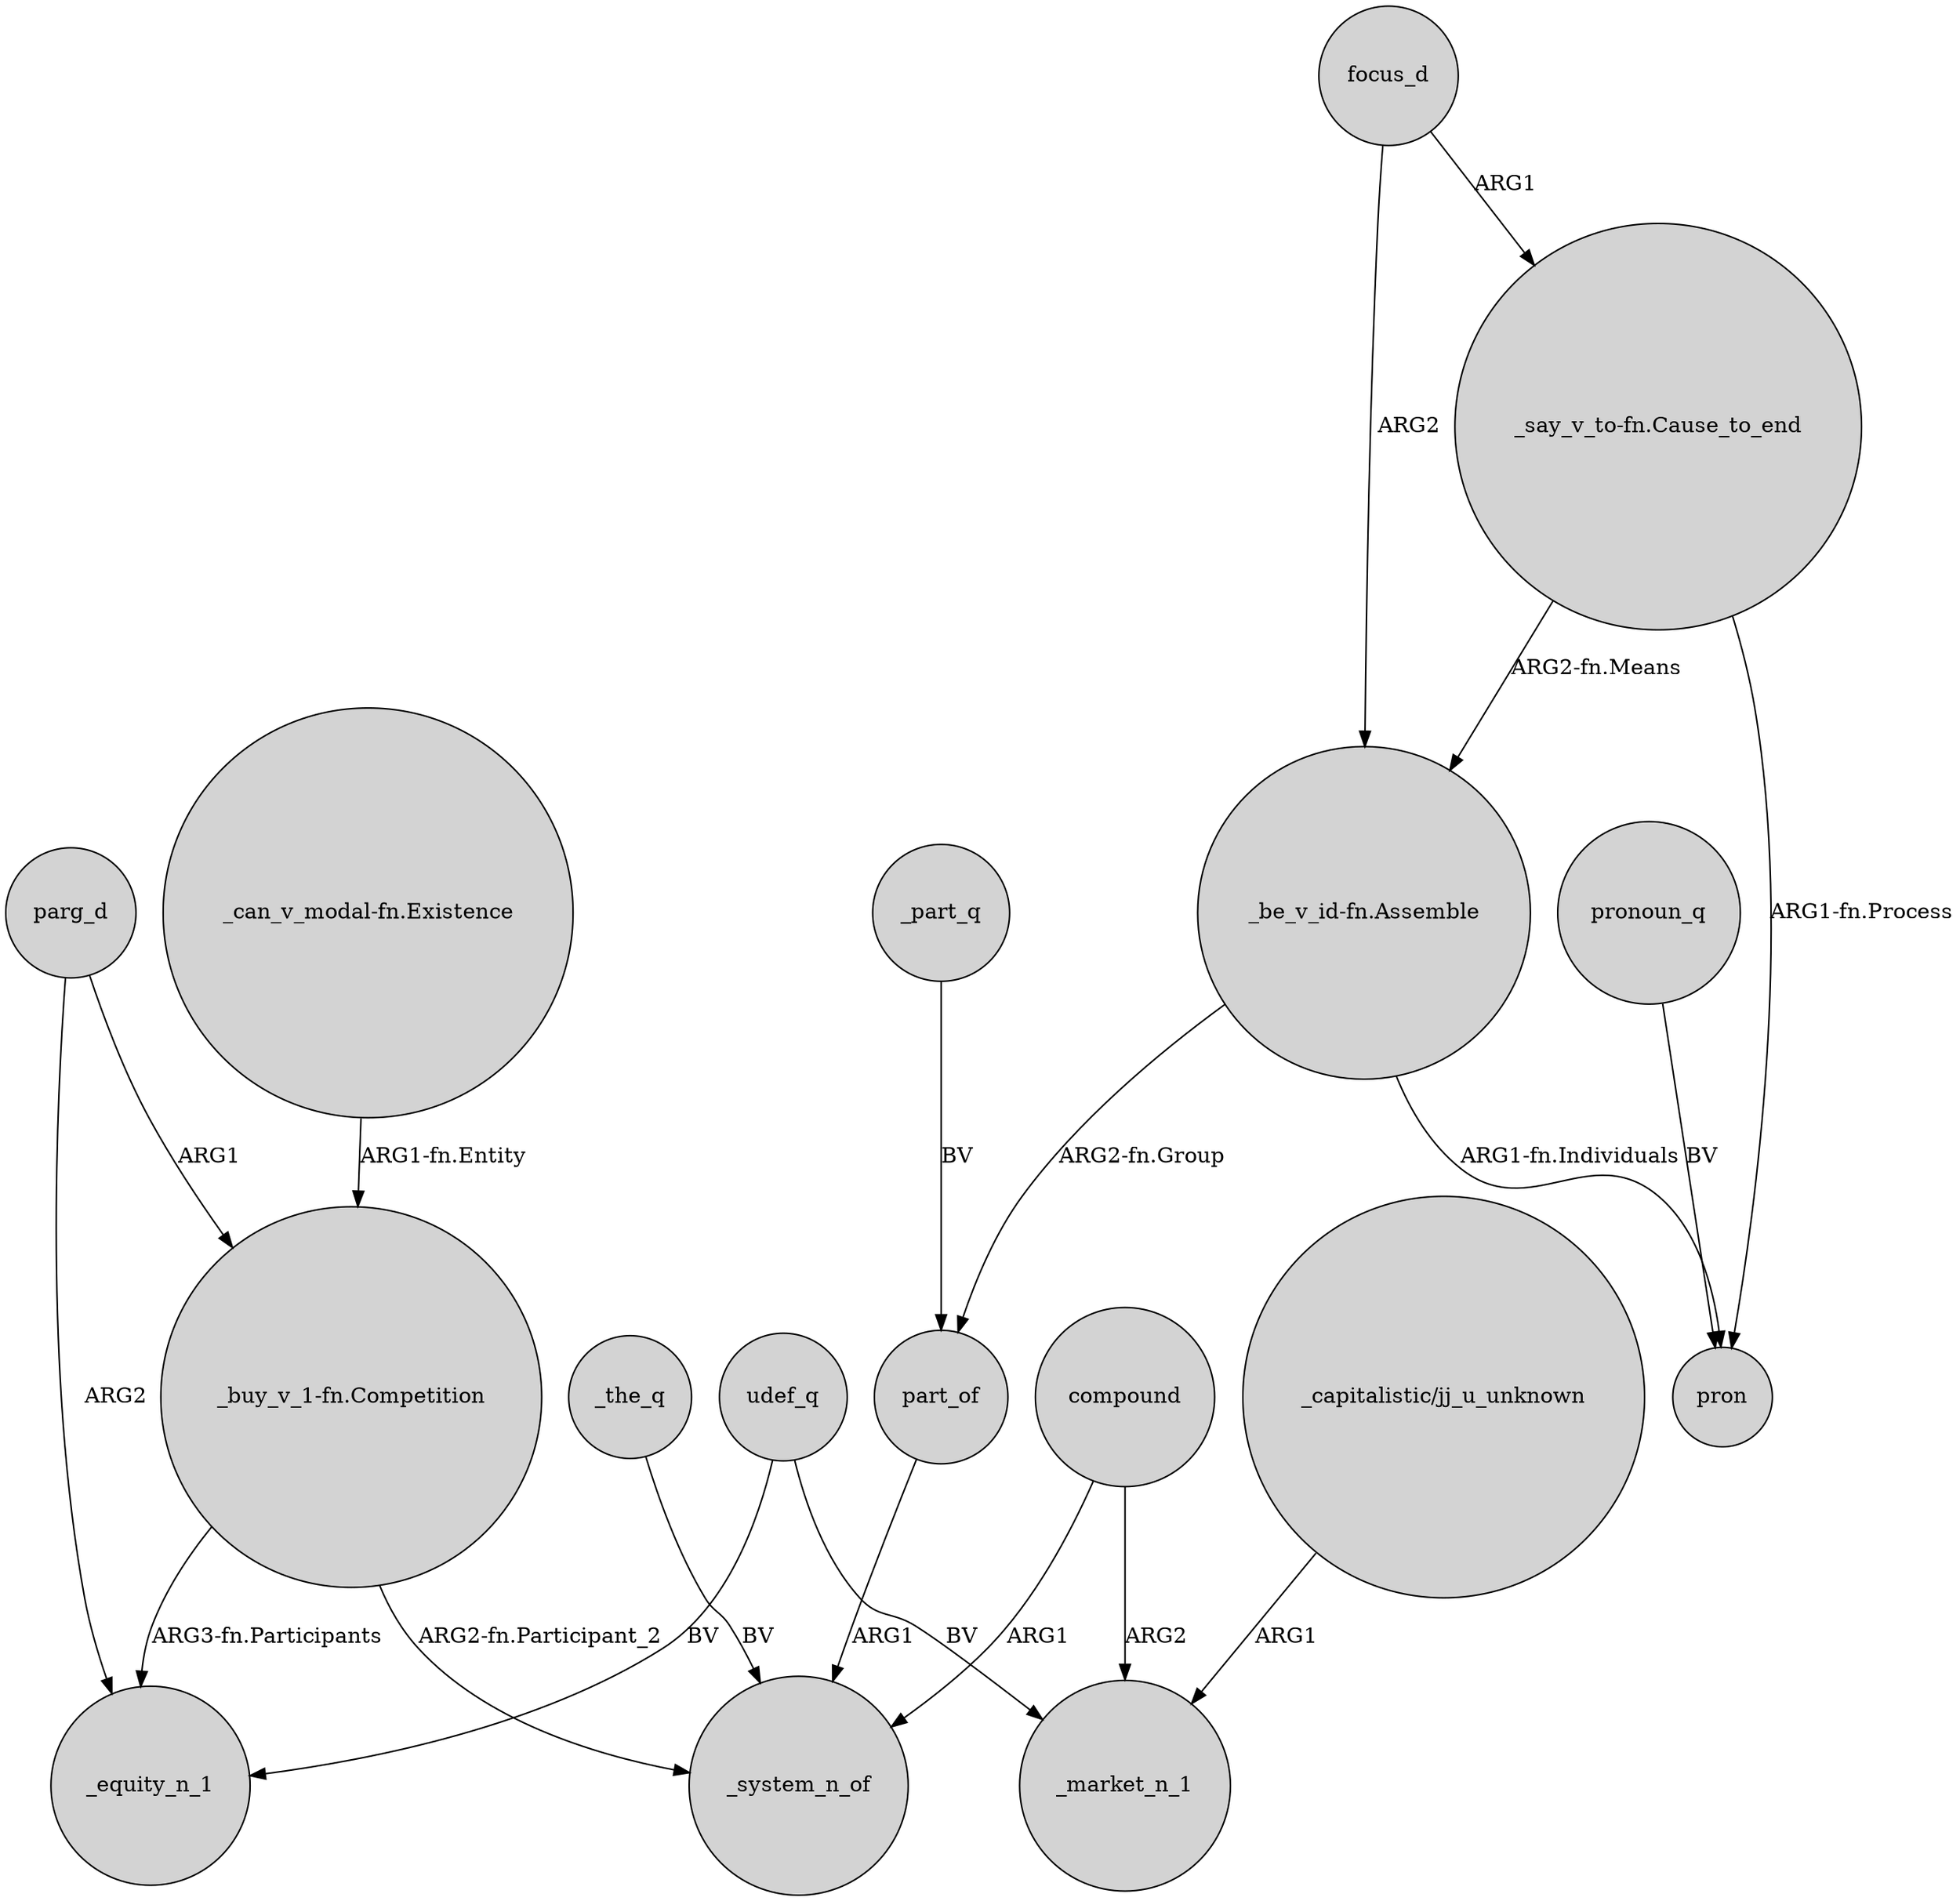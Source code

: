 digraph {
	node [shape=circle style=filled]
	compound -> _system_n_of [label=ARG1]
	udef_q -> _market_n_1 [label=BV]
	"_be_v_id-fn.Assemble" -> pron [label="ARG1-fn.Individuals"]
	compound -> _market_n_1 [label=ARG2]
	parg_d -> "_buy_v_1-fn.Competition" [label=ARG1]
	focus_d -> "_say_v_to-fn.Cause_to_end" [label=ARG1]
	udef_q -> _equity_n_1 [label=BV]
	parg_d -> _equity_n_1 [label=ARG2]
	_the_q -> _system_n_of [label=BV]
	"_say_v_to-fn.Cause_to_end" -> pron [label="ARG1-fn.Process"]
	pronoun_q -> pron [label=BV]
	_part_q -> part_of [label=BV]
	focus_d -> "_be_v_id-fn.Assemble" [label=ARG2]
	"_can_v_modal-fn.Existence" -> "_buy_v_1-fn.Competition" [label="ARG1-fn.Entity"]
	part_of -> _system_n_of [label=ARG1]
	"_say_v_to-fn.Cause_to_end" -> "_be_v_id-fn.Assemble" [label="ARG2-fn.Means"]
	"_capitalistic/jj_u_unknown" -> _market_n_1 [label=ARG1]
	"_buy_v_1-fn.Competition" -> _system_n_of [label="ARG2-fn.Participant_2"]
	"_buy_v_1-fn.Competition" -> _equity_n_1 [label="ARG3-fn.Participants"]
	"_be_v_id-fn.Assemble" -> part_of [label="ARG2-fn.Group"]
}
